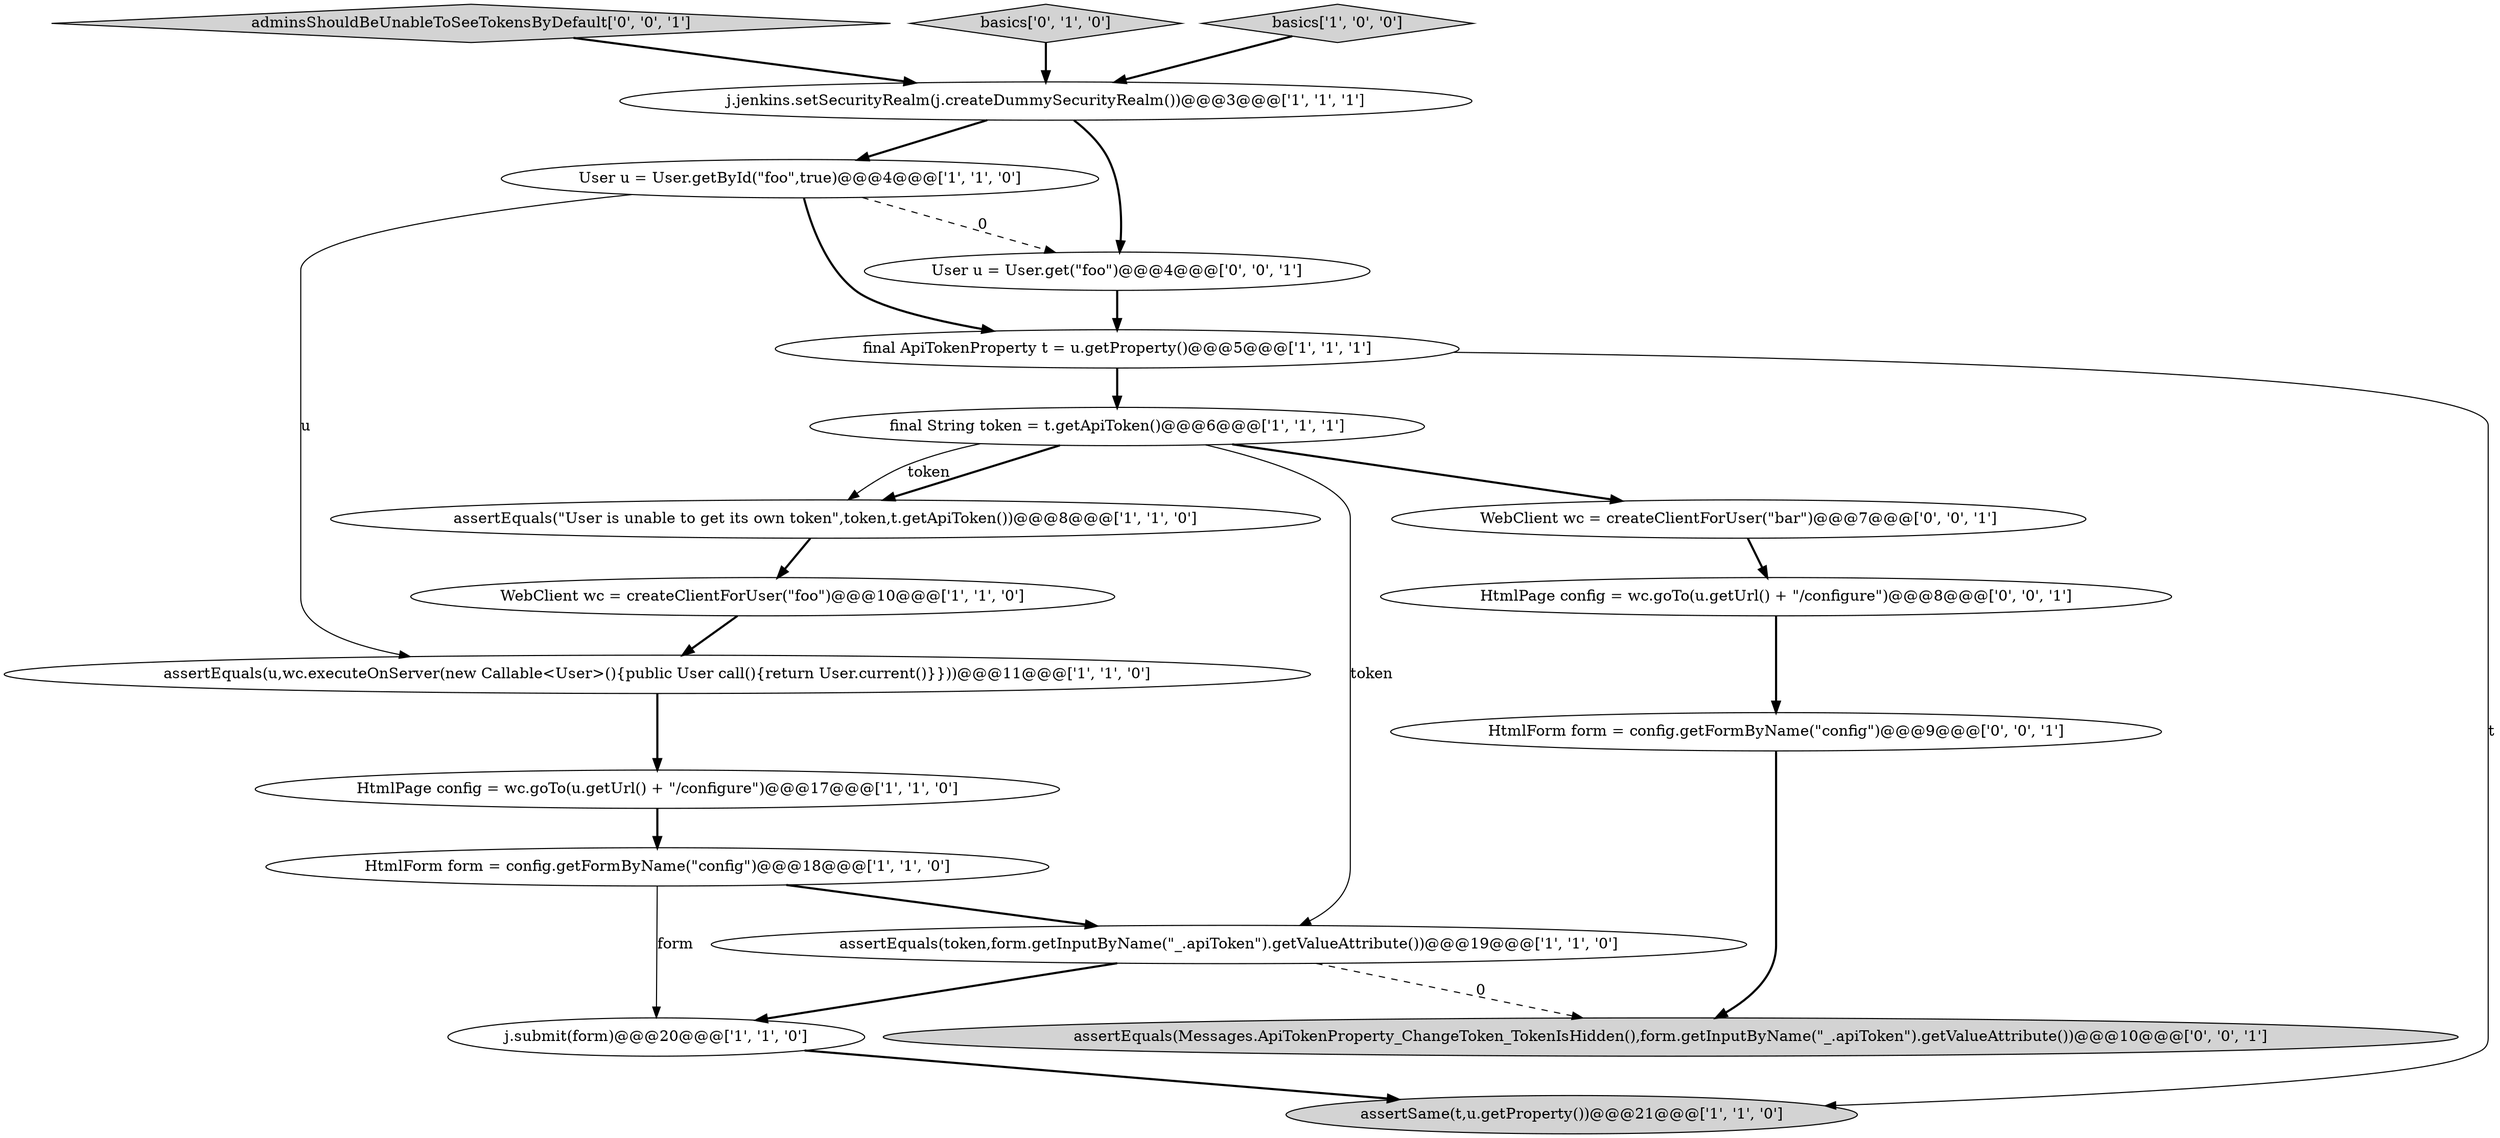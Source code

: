 digraph {
3 [style = filled, label = "final ApiTokenProperty t = u.getProperty()@@@5@@@['1', '1', '1']", fillcolor = white, shape = ellipse image = "AAA0AAABBB1BBB"];
19 [style = filled, label = "adminsShouldBeUnableToSeeTokensByDefault['0', '0', '1']", fillcolor = lightgray, shape = diamond image = "AAA0AAABBB3BBB"];
15 [style = filled, label = "HtmlForm form = config.getFormByName(\"config\")@@@9@@@['0', '0', '1']", fillcolor = white, shape = ellipse image = "AAA0AAABBB3BBB"];
1 [style = filled, label = "assertEquals(u,wc.executeOnServer(new Callable<User>(){public User call(){return User.current()}}))@@@11@@@['1', '1', '0']", fillcolor = white, shape = ellipse image = "AAA0AAABBB1BBB"];
2 [style = filled, label = "j.submit(form)@@@20@@@['1', '1', '0']", fillcolor = white, shape = ellipse image = "AAA0AAABBB1BBB"];
4 [style = filled, label = "User u = User.getById(\"foo\",true)@@@4@@@['1', '1', '0']", fillcolor = white, shape = ellipse image = "AAA0AAABBB1BBB"];
7 [style = filled, label = "j.jenkins.setSecurityRealm(j.createDummySecurityRealm())@@@3@@@['1', '1', '1']", fillcolor = white, shape = ellipse image = "AAA0AAABBB1BBB"];
6 [style = filled, label = "assertSame(t,u.getProperty())@@@21@@@['1', '1', '0']", fillcolor = lightgray, shape = ellipse image = "AAA0AAABBB1BBB"];
8 [style = filled, label = "final String token = t.getApiToken()@@@6@@@['1', '1', '1']", fillcolor = white, shape = ellipse image = "AAA0AAABBB1BBB"];
14 [style = filled, label = "WebClient wc = createClientForUser(\"bar\")@@@7@@@['0', '0', '1']", fillcolor = white, shape = ellipse image = "AAA0AAABBB3BBB"];
9 [style = filled, label = "HtmlForm form = config.getFormByName(\"config\")@@@18@@@['1', '1', '0']", fillcolor = white, shape = ellipse image = "AAA0AAABBB1BBB"];
18 [style = filled, label = "assertEquals(Messages.ApiTokenProperty_ChangeToken_TokenIsHidden(),form.getInputByName(\"_.apiToken\").getValueAttribute())@@@10@@@['0', '0', '1']", fillcolor = lightgray, shape = ellipse image = "AAA0AAABBB3BBB"];
13 [style = filled, label = "basics['0', '1', '0']", fillcolor = lightgray, shape = diamond image = "AAA0AAABBB2BBB"];
17 [style = filled, label = "User u = User.get(\"foo\")@@@4@@@['0', '0', '1']", fillcolor = white, shape = ellipse image = "AAA0AAABBB3BBB"];
11 [style = filled, label = "basics['1', '0', '0']", fillcolor = lightgray, shape = diamond image = "AAA0AAABBB1BBB"];
12 [style = filled, label = "WebClient wc = createClientForUser(\"foo\")@@@10@@@['1', '1', '0']", fillcolor = white, shape = ellipse image = "AAA0AAABBB1BBB"];
16 [style = filled, label = "HtmlPage config = wc.goTo(u.getUrl() + \"/configure\")@@@8@@@['0', '0', '1']", fillcolor = white, shape = ellipse image = "AAA0AAABBB3BBB"];
10 [style = filled, label = "assertEquals(token,form.getInputByName(\"_.apiToken\").getValueAttribute())@@@19@@@['1', '1', '0']", fillcolor = white, shape = ellipse image = "AAA0AAABBB1BBB"];
5 [style = filled, label = "assertEquals(\"User is unable to get its own token\",token,t.getApiToken())@@@8@@@['1', '1', '0']", fillcolor = white, shape = ellipse image = "AAA0AAABBB1BBB"];
0 [style = filled, label = "HtmlPage config = wc.goTo(u.getUrl() + \"/configure\")@@@17@@@['1', '1', '0']", fillcolor = white, shape = ellipse image = "AAA0AAABBB1BBB"];
8->14 [style = bold, label=""];
13->7 [style = bold, label=""];
10->2 [style = bold, label=""];
8->5 [style = bold, label=""];
14->16 [style = bold, label=""];
10->18 [style = dashed, label="0"];
15->18 [style = bold, label=""];
3->6 [style = solid, label="t"];
0->9 [style = bold, label=""];
12->1 [style = bold, label=""];
16->15 [style = bold, label=""];
4->17 [style = dashed, label="0"];
9->2 [style = solid, label="form"];
17->3 [style = bold, label=""];
11->7 [style = bold, label=""];
7->4 [style = bold, label=""];
3->8 [style = bold, label=""];
2->6 [style = bold, label=""];
7->17 [style = bold, label=""];
5->12 [style = bold, label=""];
19->7 [style = bold, label=""];
4->3 [style = bold, label=""];
4->1 [style = solid, label="u"];
8->10 [style = solid, label="token"];
8->5 [style = solid, label="token"];
9->10 [style = bold, label=""];
1->0 [style = bold, label=""];
}
